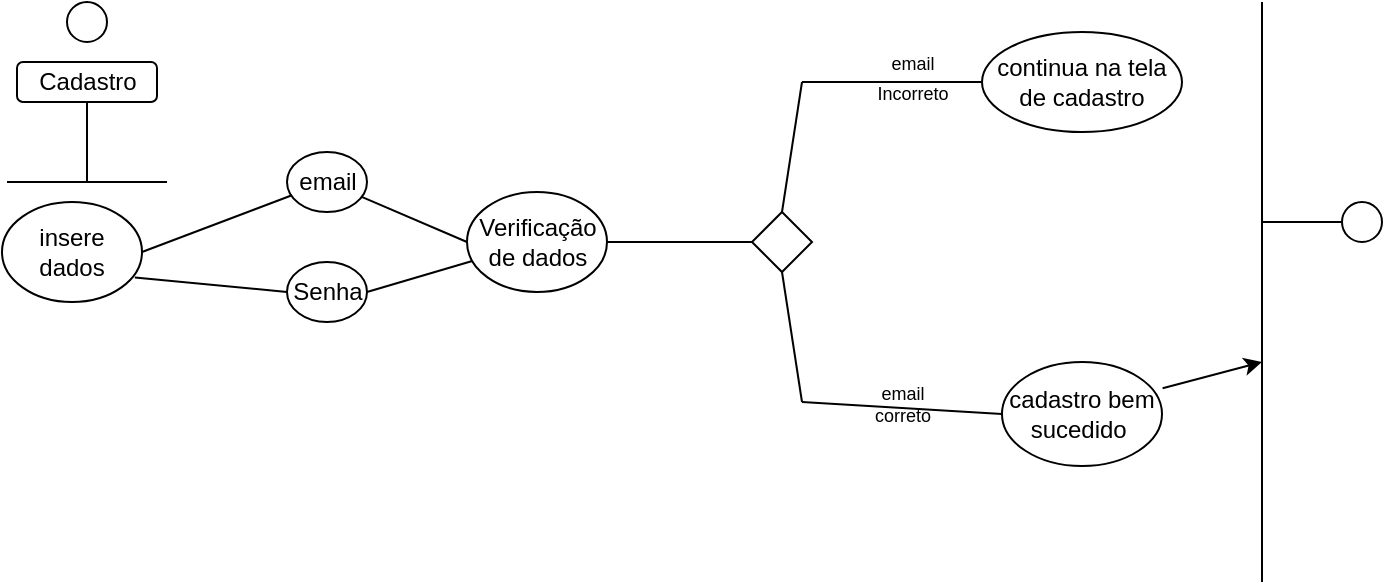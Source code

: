 <mxfile version="24.3.1" type="device">
  <diagram name="Página-1" id="Eq5kTXzSdocYtyho2q14">
    <mxGraphModel dx="819" dy="441" grid="1" gridSize="10" guides="1" tooltips="1" connect="1" arrows="1" fold="1" page="1" pageScale="1" pageWidth="827" pageHeight="1169" math="0" shadow="0">
      <root>
        <mxCell id="0" />
        <mxCell id="1" parent="0" />
        <mxCell id="qreE5Q_pIXYyZC-7umUG-2" value="" style="ellipse;whiteSpace=wrap;html=1;aspect=fixed;" parent="1" vertex="1">
          <mxGeometry x="132.5" y="120" width="20" height="20" as="geometry" />
        </mxCell>
        <mxCell id="qreE5Q_pIXYyZC-7umUG-10" value="Cadastro" style="rounded=1;whiteSpace=wrap;html=1;" parent="1" vertex="1">
          <mxGeometry x="107.5" y="150" width="70" height="20" as="geometry" />
        </mxCell>
        <mxCell id="qreE5Q_pIXYyZC-7umUG-11" value="" style="endArrow=none;html=1;rounded=0;" parent="1" edge="1">
          <mxGeometry width="50" height="50" relative="1" as="geometry">
            <mxPoint x="102.5" y="210" as="sourcePoint" />
            <mxPoint x="182.5" y="210" as="targetPoint" />
          </mxGeometry>
        </mxCell>
        <mxCell id="qreE5Q_pIXYyZC-7umUG-13" value="insere dados" style="ellipse;whiteSpace=wrap;html=1;" parent="1" vertex="1">
          <mxGeometry x="100" y="220" width="70" height="50" as="geometry" />
        </mxCell>
        <mxCell id="qreE5Q_pIXYyZC-7umUG-14" value="" style="endArrow=none;html=1;rounded=0;entryX=0.5;entryY=1;entryDx=0;entryDy=0;" parent="1" target="qreE5Q_pIXYyZC-7umUG-10" edge="1">
          <mxGeometry width="50" height="50" relative="1" as="geometry">
            <mxPoint x="142.5" y="210" as="sourcePoint" />
            <mxPoint x="152.5" y="190" as="targetPoint" />
          </mxGeometry>
        </mxCell>
        <mxCell id="qreE5Q_pIXYyZC-7umUG-15" value="email" style="ellipse;whiteSpace=wrap;html=1;" parent="1" vertex="1">
          <mxGeometry x="242.5" y="195" width="40" height="30" as="geometry" />
        </mxCell>
        <mxCell id="qreE5Q_pIXYyZC-7umUG-23" value="Senha" style="ellipse;whiteSpace=wrap;html=1;" parent="1" vertex="1">
          <mxGeometry x="242.5" y="250" width="40" height="30" as="geometry" />
        </mxCell>
        <mxCell id="qreE5Q_pIXYyZC-7umUG-26" value="" style="endArrow=none;html=1;rounded=0;exitX=1;exitY=0.5;exitDx=0;exitDy=0;" parent="1" source="qreE5Q_pIXYyZC-7umUG-13" target="qreE5Q_pIXYyZC-7umUG-15" edge="1">
          <mxGeometry width="50" height="50" relative="1" as="geometry">
            <mxPoint x="352.5" y="260" as="sourcePoint" />
            <mxPoint x="402.5" y="210" as="targetPoint" />
          </mxGeometry>
        </mxCell>
        <mxCell id="qreE5Q_pIXYyZC-7umUG-27" value="" style="endArrow=none;html=1;rounded=0;exitX=0.949;exitY=0.755;exitDx=0;exitDy=0;exitPerimeter=0;entryX=0;entryY=0.5;entryDx=0;entryDy=0;" parent="1" source="qreE5Q_pIXYyZC-7umUG-13" target="qreE5Q_pIXYyZC-7umUG-23" edge="1">
          <mxGeometry width="50" height="50" relative="1" as="geometry">
            <mxPoint x="190.5" y="243" as="sourcePoint" />
            <mxPoint x="252.5" y="252" as="targetPoint" />
          </mxGeometry>
        </mxCell>
        <mxCell id="qreE5Q_pIXYyZC-7umUG-31" value="" style="endArrow=none;html=1;rounded=0;" parent="1" source="qreE5Q_pIXYyZC-7umUG-15" edge="1">
          <mxGeometry width="50" height="50" relative="1" as="geometry">
            <mxPoint x="352.5" y="260" as="sourcePoint" />
            <mxPoint x="332.5" y="240" as="targetPoint" />
          </mxGeometry>
        </mxCell>
        <mxCell id="qreE5Q_pIXYyZC-7umUG-32" value="" style="endArrow=none;html=1;rounded=0;exitX=1;exitY=0.5;exitDx=0;exitDy=0;" parent="1" source="qreE5Q_pIXYyZC-7umUG-23" edge="1" target="qreE5Q_pIXYyZC-7umUG-33">
          <mxGeometry width="50" height="50" relative="1" as="geometry">
            <mxPoint x="352.5" y="260" as="sourcePoint" />
            <mxPoint x="332.5" y="260" as="targetPoint" />
          </mxGeometry>
        </mxCell>
        <mxCell id="qreE5Q_pIXYyZC-7umUG-33" value="Verificação de dados" style="ellipse;whiteSpace=wrap;html=1;" parent="1" vertex="1">
          <mxGeometry x="332.5" y="215" width="70" height="50" as="geometry" />
        </mxCell>
        <mxCell id="qreE5Q_pIXYyZC-7umUG-35" value="" style="rhombus;whiteSpace=wrap;html=1;" parent="1" vertex="1">
          <mxGeometry x="475" y="225" width="30" height="30" as="geometry" />
        </mxCell>
        <mxCell id="qreE5Q_pIXYyZC-7umUG-36" value="" style="endArrow=none;html=1;rounded=0;entryX=0;entryY=0.5;entryDx=0;entryDy=0;exitX=1;exitY=0.5;exitDx=0;exitDy=0;" parent="1" source="qreE5Q_pIXYyZC-7umUG-33" target="qreE5Q_pIXYyZC-7umUG-35" edge="1">
          <mxGeometry width="50" height="50" relative="1" as="geometry">
            <mxPoint x="352.5" y="260" as="sourcePoint" />
            <mxPoint x="402.5" y="210" as="targetPoint" />
          </mxGeometry>
        </mxCell>
        <mxCell id="qreE5Q_pIXYyZC-7umUG-39" value="continua na tela de cadastro" style="ellipse;whiteSpace=wrap;html=1;" parent="1" vertex="1">
          <mxGeometry x="590" y="135" width="100" height="50" as="geometry" />
        </mxCell>
        <mxCell id="qreE5Q_pIXYyZC-7umUG-41" value="&lt;font style=&quot;font-size: 9px;&quot;&gt;email&lt;/font&gt;" style="text;html=1;align=center;verticalAlign=middle;resizable=0;points=[];autosize=1;strokeColor=none;fillColor=none;" parent="1" vertex="1">
          <mxGeometry x="530" y="135" width="50" height="30" as="geometry" />
        </mxCell>
        <mxCell id="qreE5Q_pIXYyZC-7umUG-42" value="&lt;font style=&quot;font-size: 9px;&quot;&gt;Incorreto&lt;/font&gt;" style="text;html=1;align=center;verticalAlign=middle;resizable=0;points=[];autosize=1;strokeColor=none;fillColor=none;" parent="1" vertex="1">
          <mxGeometry x="525" y="150" width="60" height="30" as="geometry" />
        </mxCell>
        <mxCell id="qreE5Q_pIXYyZC-7umUG-56" value="cadastro bem sucedido&amp;nbsp;" style="ellipse;whiteSpace=wrap;html=1;" parent="1" vertex="1">
          <mxGeometry x="600" y="300" width="80" height="52" as="geometry" />
        </mxCell>
        <mxCell id="qreE5Q_pIXYyZC-7umUG-58" value="" style="endArrow=none;html=1;rounded=0;" parent="1" edge="1">
          <mxGeometry width="50" height="50" relative="1" as="geometry">
            <mxPoint x="730" y="410" as="sourcePoint" />
            <mxPoint x="730" y="120" as="targetPoint" />
          </mxGeometry>
        </mxCell>
        <mxCell id="qreE5Q_pIXYyZC-7umUG-59" value="" style="endArrow=none;html=1;rounded=0;" parent="1" edge="1">
          <mxGeometry width="50" height="50" relative="1" as="geometry">
            <mxPoint x="730" y="230" as="sourcePoint" />
            <mxPoint x="770" y="230" as="targetPoint" />
          </mxGeometry>
        </mxCell>
        <mxCell id="qreE5Q_pIXYyZC-7umUG-60" value="" style="ellipse;whiteSpace=wrap;html=1;aspect=fixed;" parent="1" vertex="1">
          <mxGeometry x="770" y="220" width="20" height="20" as="geometry" />
        </mxCell>
        <mxCell id="qreE5Q_pIXYyZC-7umUG-61" value="" style="endArrow=classic;html=1;rounded=0;exitX=1.004;exitY=0.253;exitDx=0;exitDy=0;exitPerimeter=0;" parent="1" source="qreE5Q_pIXYyZC-7umUG-56" edge="1">
          <mxGeometry width="50" height="50" relative="1" as="geometry">
            <mxPoint x="400" y="230" as="sourcePoint" />
            <mxPoint x="730" y="300" as="targetPoint" />
          </mxGeometry>
        </mxCell>
        <mxCell id="BsNf4n4HZqqyDwe7ETjx-1" value="" style="endArrow=none;html=1;rounded=0;entryX=0.5;entryY=1;entryDx=0;entryDy=0;" edge="1" parent="1" target="qreE5Q_pIXYyZC-7umUG-35">
          <mxGeometry width="50" height="50" relative="1" as="geometry">
            <mxPoint x="500" y="320" as="sourcePoint" />
            <mxPoint x="460" y="260" as="targetPoint" />
          </mxGeometry>
        </mxCell>
        <mxCell id="BsNf4n4HZqqyDwe7ETjx-3" value="" style="endArrow=none;html=1;rounded=0;entryX=0.5;entryY=0;entryDx=0;entryDy=0;" edge="1" parent="1" target="qreE5Q_pIXYyZC-7umUG-35">
          <mxGeometry width="50" height="50" relative="1" as="geometry">
            <mxPoint x="500" y="160" as="sourcePoint" />
            <mxPoint x="495" y="275" as="targetPoint" />
          </mxGeometry>
        </mxCell>
        <mxCell id="BsNf4n4HZqqyDwe7ETjx-4" value="" style="endArrow=none;html=1;rounded=0;entryX=0;entryY=0.5;entryDx=0;entryDy=0;" edge="1" parent="1" target="qreE5Q_pIXYyZC-7umUG-39">
          <mxGeometry width="50" height="50" relative="1" as="geometry">
            <mxPoint x="500" y="160" as="sourcePoint" />
            <mxPoint x="470" y="180" as="targetPoint" />
          </mxGeometry>
        </mxCell>
        <mxCell id="BsNf4n4HZqqyDwe7ETjx-5" value="" style="endArrow=none;html=1;rounded=0;entryX=0;entryY=0.5;entryDx=0;entryDy=0;" edge="1" parent="1" target="qreE5Q_pIXYyZC-7umUG-56">
          <mxGeometry width="50" height="50" relative="1" as="geometry">
            <mxPoint x="500" y="320" as="sourcePoint" />
            <mxPoint x="480" y="240" as="targetPoint" />
          </mxGeometry>
        </mxCell>
        <mxCell id="BsNf4n4HZqqyDwe7ETjx-6" value="&lt;font style=&quot;font-size: 9px;&quot;&gt;email&lt;/font&gt;" style="text;html=1;align=center;verticalAlign=middle;resizable=0;points=[];autosize=1;strokeColor=none;fillColor=none;" vertex="1" parent="1">
          <mxGeometry x="525" y="300" width="50" height="30" as="geometry" />
        </mxCell>
        <mxCell id="BsNf4n4HZqqyDwe7ETjx-7" value="&lt;font style=&quot;font-size: 9px;&quot;&gt;correto&lt;/font&gt;" style="text;html=1;align=center;verticalAlign=middle;resizable=0;points=[];autosize=1;strokeColor=none;fillColor=none;" vertex="1" parent="1">
          <mxGeometry x="525" y="311" width="50" height="30" as="geometry" />
        </mxCell>
      </root>
    </mxGraphModel>
  </diagram>
</mxfile>
